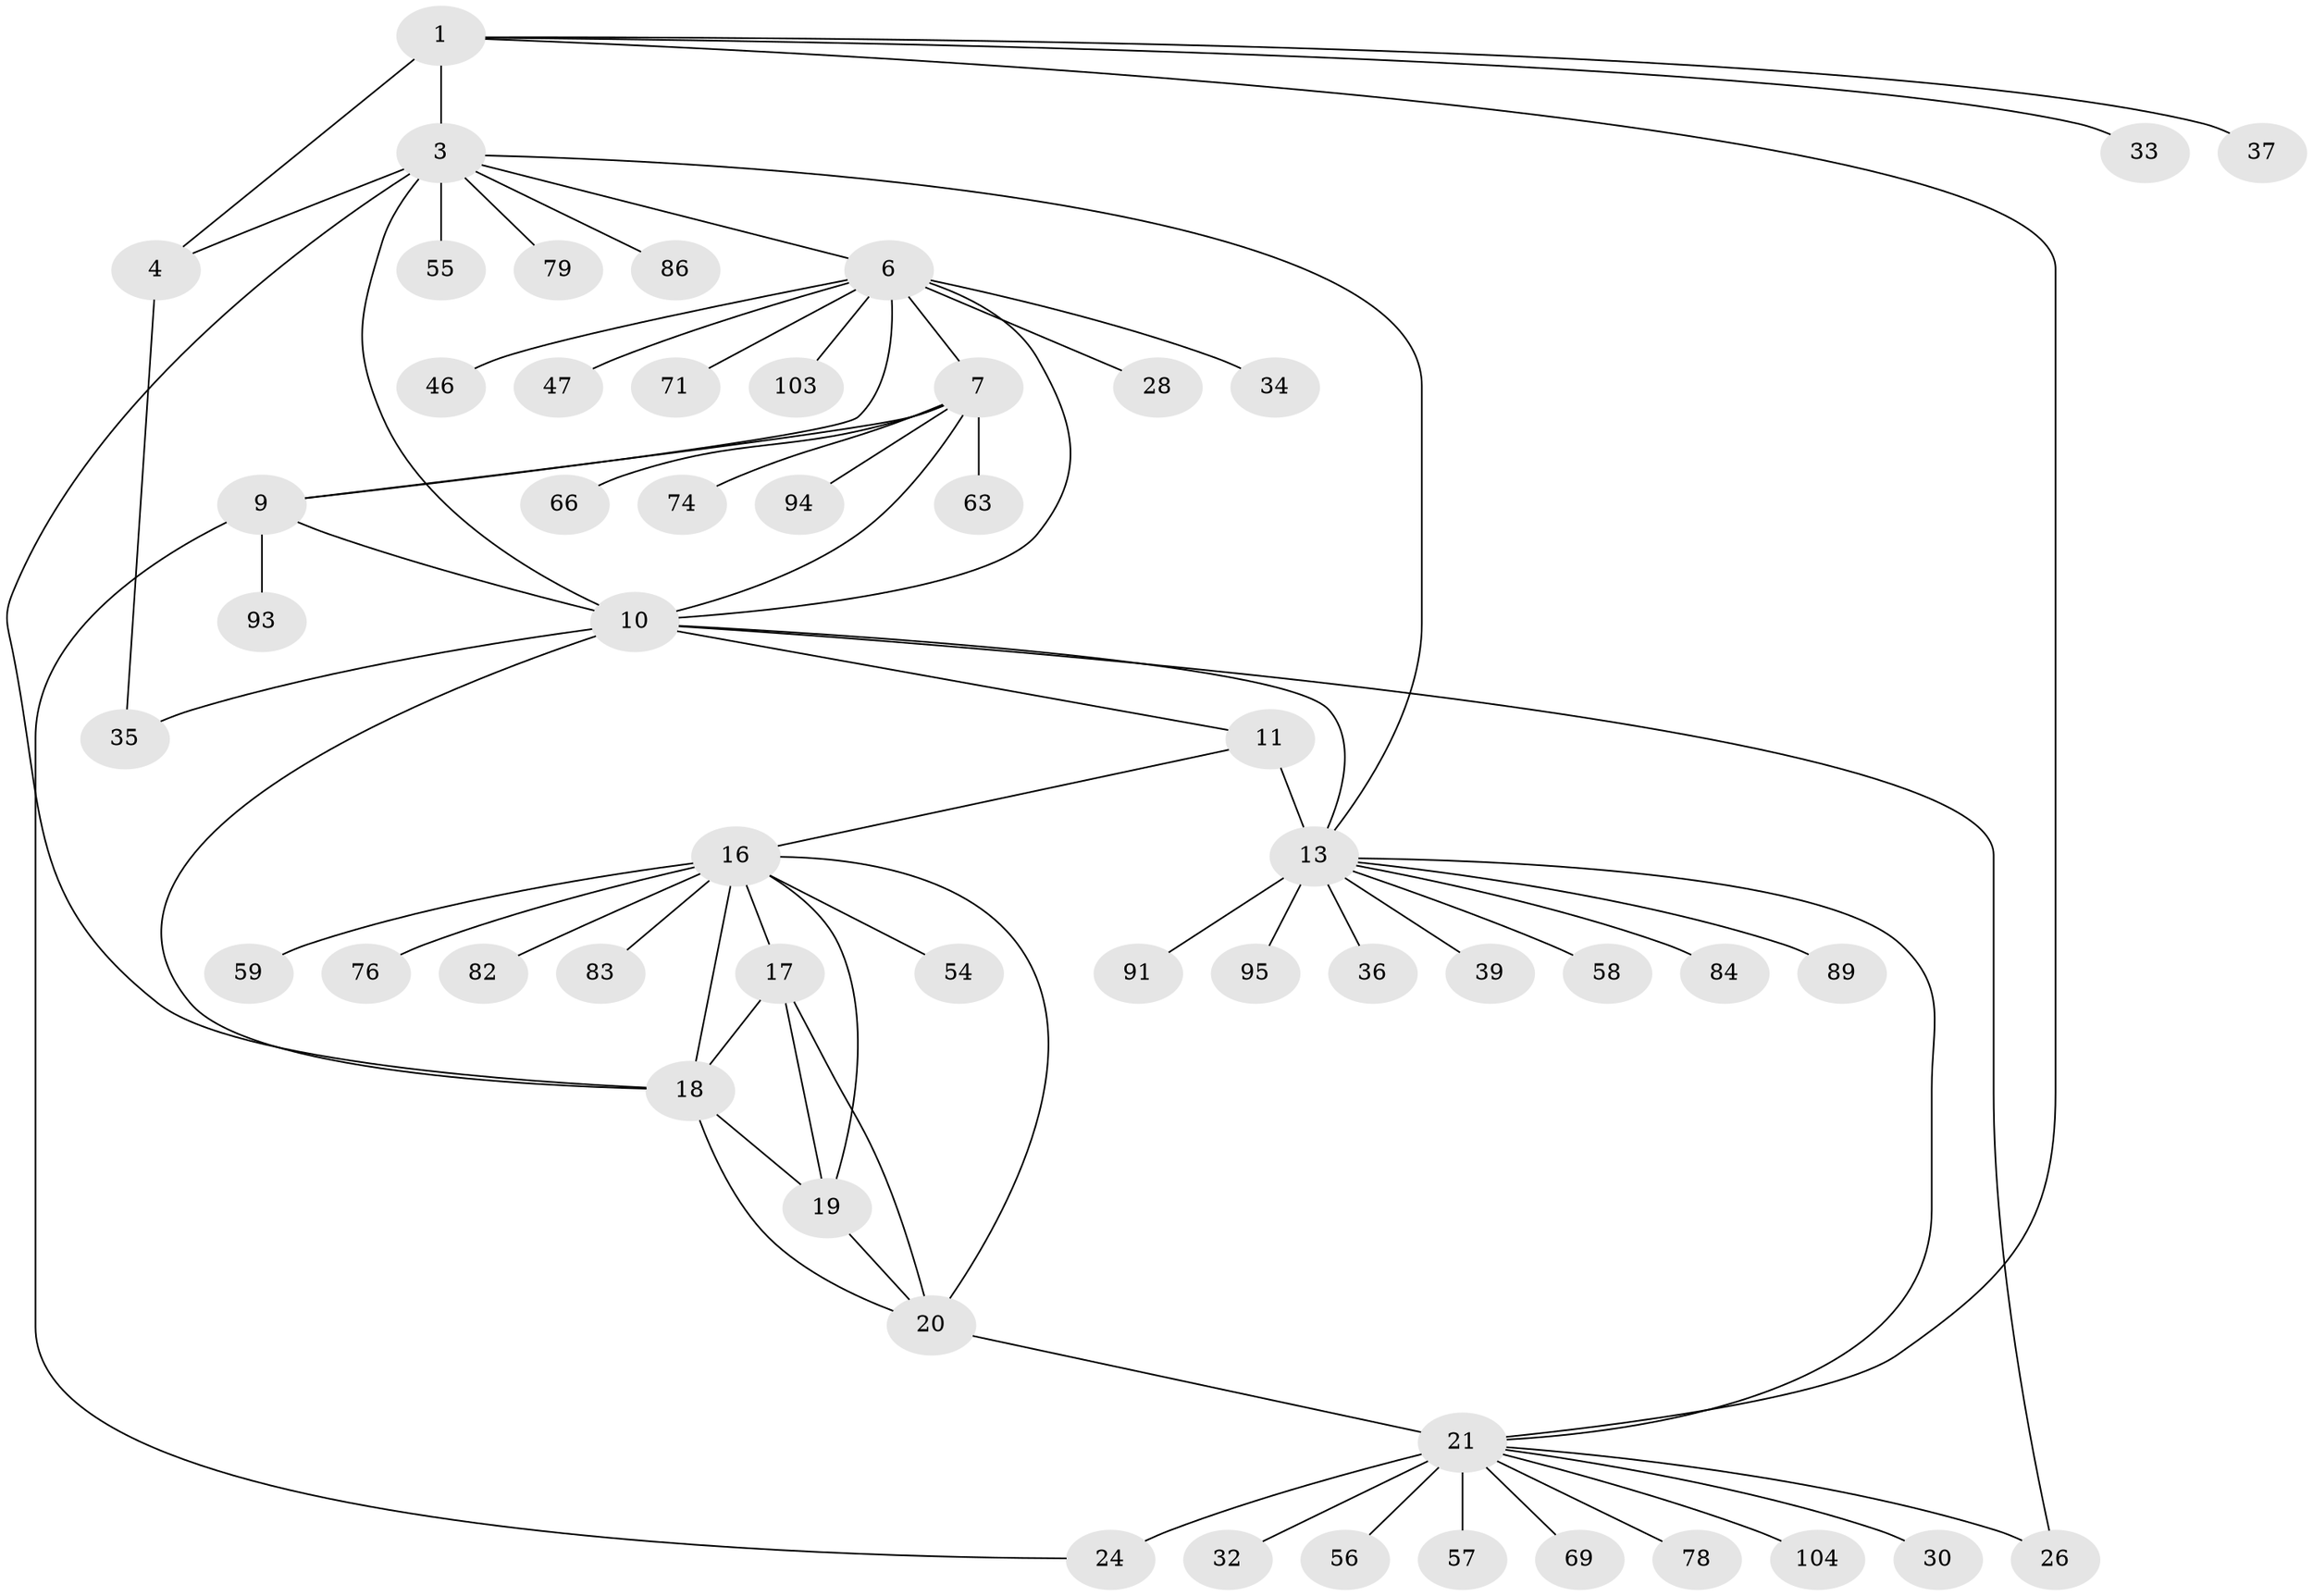 // original degree distribution, {9: 0.02830188679245283, 5: 0.04716981132075472, 7: 0.018867924528301886, 8: 0.04716981132075472, 6: 0.03773584905660377, 16: 0.009433962264150943, 10: 0.02830188679245283, 11: 0.009433962264150943, 4: 0.009433962264150943, 2: 0.1320754716981132, 3: 0.04716981132075472, 1: 0.5849056603773585}
// Generated by graph-tools (version 1.1) at 2025/15/03/09/25 04:15:43]
// undirected, 53 vertices, 72 edges
graph export_dot {
graph [start="1"]
  node [color=gray90,style=filled];
  1 [super="+62+2+96"];
  3 [super="+5"];
  4;
  6 [super="+8+29+49"];
  7 [super="+31"];
  9;
  10 [super="+53+67+99+97+81+106+48+40"];
  11 [super="+60+100+12"];
  13 [super="+14"];
  16;
  17 [super="+50+41"];
  18 [super="+88"];
  19;
  20;
  21 [super="+23+22+75"];
  24 [super="+102+68+45"];
  26;
  28;
  30;
  32;
  33;
  34;
  35 [super="+42"];
  36;
  37;
  39;
  46;
  47 [super="+92"];
  54 [super="+73"];
  55;
  56;
  57;
  58;
  59;
  63;
  66;
  69;
  71;
  74;
  76;
  78;
  79;
  82;
  83;
  84;
  86;
  89;
  91;
  93;
  94 [super="+105"];
  95;
  103;
  104;
  1 -- 3 [weight=4];
  1 -- 4 [weight=2];
  1 -- 33;
  1 -- 37;
  1 -- 21;
  3 -- 4 [weight=2];
  3 -- 55;
  3 -- 79;
  3 -- 86;
  3 -- 18;
  3 -- 6;
  3 -- 10 [weight=2];
  3 -- 13;
  4 -- 35;
  6 -- 7 [weight=2];
  6 -- 9 [weight=2];
  6 -- 10 [weight=2];
  6 -- 47;
  6 -- 34;
  6 -- 71;
  6 -- 103;
  6 -- 28;
  6 -- 46;
  7 -- 9;
  7 -- 10;
  7 -- 63;
  7 -- 74;
  7 -- 94;
  7 -- 66;
  9 -- 10;
  9 -- 24;
  9 -- 93;
  10 -- 13;
  10 -- 18 [weight=2];
  10 -- 26;
  10 -- 35;
  10 -- 11;
  11 -- 13 [weight=6];
  11 -- 16;
  13 -- 36;
  13 -- 39;
  13 -- 84;
  13 -- 21;
  13 -- 89;
  13 -- 58;
  13 -- 91;
  13 -- 95;
  16 -- 17;
  16 -- 18;
  16 -- 19;
  16 -- 20;
  16 -- 54;
  16 -- 59;
  16 -- 76;
  16 -- 82;
  16 -- 83;
  17 -- 18;
  17 -- 19;
  17 -- 20;
  18 -- 19;
  18 -- 20;
  19 -- 20;
  20 -- 21;
  21 -- 24 [weight=4];
  21 -- 30;
  21 -- 32;
  21 -- 78;
  21 -- 56;
  21 -- 69;
  21 -- 104;
  21 -- 57;
  21 -- 26;
}
